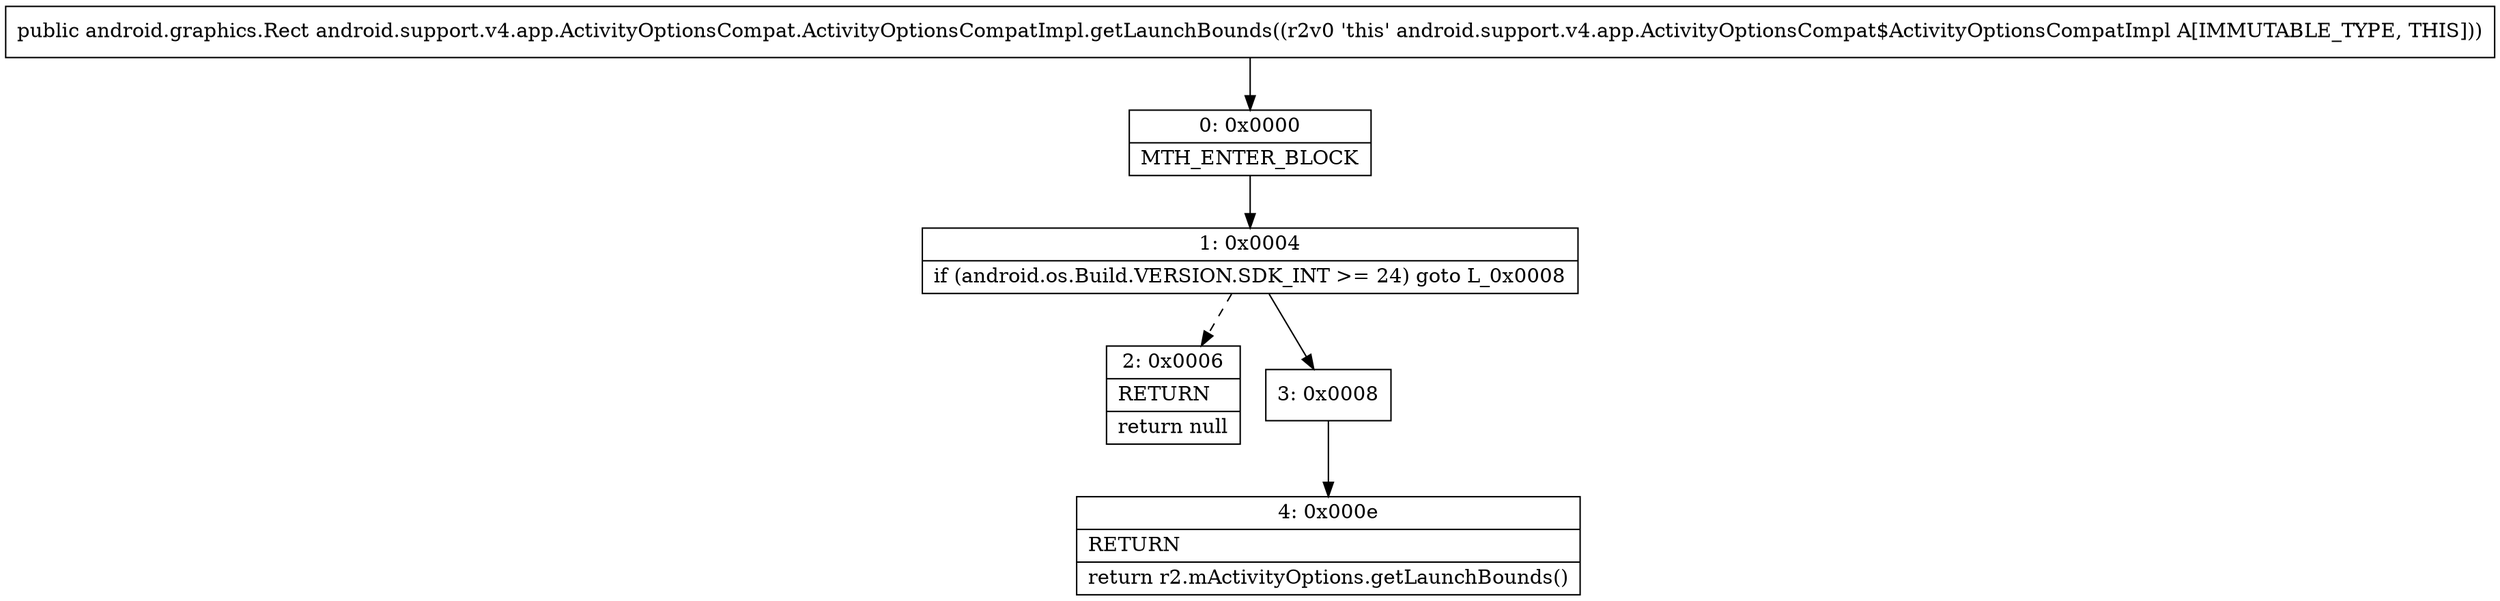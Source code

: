digraph "CFG forandroid.support.v4.app.ActivityOptionsCompat.ActivityOptionsCompatImpl.getLaunchBounds()Landroid\/graphics\/Rect;" {
Node_0 [shape=record,label="{0\:\ 0x0000|MTH_ENTER_BLOCK\l}"];
Node_1 [shape=record,label="{1\:\ 0x0004|if (android.os.Build.VERSION.SDK_INT \>= 24) goto L_0x0008\l}"];
Node_2 [shape=record,label="{2\:\ 0x0006|RETURN\l|return null\l}"];
Node_3 [shape=record,label="{3\:\ 0x0008}"];
Node_4 [shape=record,label="{4\:\ 0x000e|RETURN\l|return r2.mActivityOptions.getLaunchBounds()\l}"];
MethodNode[shape=record,label="{public android.graphics.Rect android.support.v4.app.ActivityOptionsCompat.ActivityOptionsCompatImpl.getLaunchBounds((r2v0 'this' android.support.v4.app.ActivityOptionsCompat$ActivityOptionsCompatImpl A[IMMUTABLE_TYPE, THIS])) }"];
MethodNode -> Node_0;
Node_0 -> Node_1;
Node_1 -> Node_2[style=dashed];
Node_1 -> Node_3;
Node_3 -> Node_4;
}

